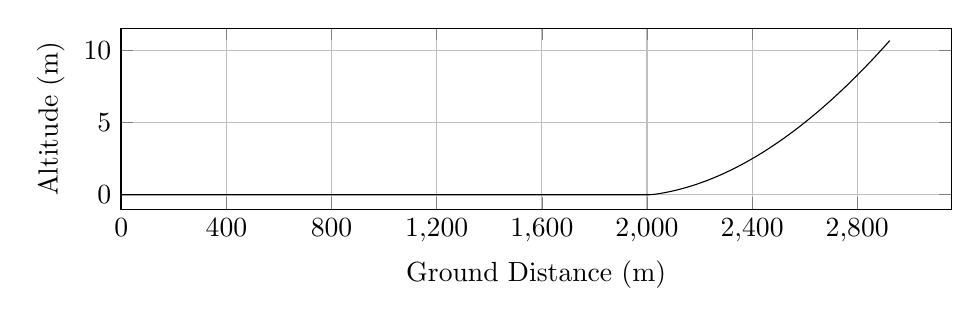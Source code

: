 %TakeOff_Trajectory
\begin{tikzpicture}

\begin{axis}[
width=\textwidth,
height=0.32\textwidth,
scaled ticks=false, tick label style={/pgf/number format/fixed},
xmin=-1.0,
xmax=3157.695,
xtick={0,400,800,1200,1600,2000,2400,2800,3200},
xlabel={Ground Distance (m)},
xmajorgrids,
ymin=-1.0,
ymax=11.521,
ylabel={Altitude (m)},
ymajorgrids,
legend style={at={(1.03,0.5)},anchor=west,draw=black,fill=white,legend cell align=left}
]

\addplot [
color=black,
solid
]
table[row sep=crcr]{
1.36E-8	0.0\\
3.027E-7	0.0\\
2.959E-6	0.0\\
1.539E-5	0.0\\
5.361E-5	0.0\\
1.622E-4	0.0\\
3.721E-4	0.0\\
6.84E-4	0.0\\
0.001	0.0\\
0.002	0.0\\
0.002	0.0\\
0.003	0.0\\
0.004	0.0\\
0.005	0.0\\
0.006	0.0\\
0.007	0.0\\
0.008	0.0\\
0.009	0.0\\
0.01	0.0\\
0.012	0.0\\
0.013	0.0\\
0.015	0.0\\
0.017	0.0\\
0.019	0.0\\
0.021	0.0\\
0.023	0.0\\
0.025	0.0\\
0.027	0.0\\
0.03	0.0\\
0.032	0.0\\
0.035	0.0\\
0.037	0.0\\
0.04	0.0\\
0.043	0.0\\
0.046	0.0\\
0.049	0.0\\
0.052	0.0\\
0.055	0.0\\
0.059	0.0\\
0.062	0.0\\
0.066	0.0\\
0.07	0.0\\
0.073	0.0\\
0.077	0.0\\
0.081	0.0\\
0.085	0.0\\
0.09	0.0\\
0.094	0.0\\
0.098	0.0\\
0.103	0.0\\
0.108	0.0\\
0.112	0.0\\
0.117	0.0\\
0.122	0.0\\
0.127	0.0\\
0.132	0.0\\
0.138	0.0\\
0.143	0.0\\
0.148	0.0\\
0.154	0.0\\
0.16	0.0\\
0.166	0.0\\
0.172	0.0\\
0.178	0.0\\
0.184	0.0\\
0.19	0.0\\
0.196	0.0\\
0.203	0.0\\
0.21	0.0\\
0.216	0.0\\
0.223	0.0\\
0.23	0.0\\
0.237	0.0\\
0.244	0.0\\
0.251	0.0\\
0.259	0.0\\
0.266	0.0\\
0.274	0.0\\
0.282	0.0\\
0.289	0.0\\
0.298	0.0\\
0.306	0.0\\
0.314	0.0\\
0.322	0.0\\
0.33	0.0\\
0.339	0.0\\
0.347	0.0\\
0.356	0.0\\
0.365	0.0\\
0.374	0.0\\
0.384	0.0\\
0.393	0.0\\
0.402	0.0\\
0.412	0.0\\
0.421	0.0\\
0.431	0.0\\
0.441	0.0\\
0.451	0.0\\
0.461	0.0\\
0.472	0.0\\
0.482	0.0\\
0.493	0.0\\
0.504	0.0\\
0.514	0.0\\
0.525	0.0\\
0.536	0.0\\
0.547	0.0\\
0.559	0.0\\
0.57	0.0\\
0.582	0.0\\
0.594	0.0\\
0.605	0.0\\
0.617	0.0\\
0.63	0.0\\
0.642	0.0\\
0.654	0.0\\
0.667	0.0\\
0.68	0.0\\
0.693	0.0\\
0.706	0.0\\
0.718	0.0\\
0.732	0.0\\
0.745	0.0\\
0.759	0.0\\
0.773	0.0\\
0.786	0.0\\
0.8	0.0\\
0.815	0.0\\
0.829	0.0\\
0.844	0.0\\
0.858	0.0\\
0.873	0.0\\
0.888	0.0\\
0.903	0.0\\
0.918	0.0\\
0.934	0.0\\
0.949	0.0\\
0.965	0.0\\
0.98	0.0\\
0.996	0.0\\
1.012	0.0\\
1.028	0.0\\
1.044	0.0\\
1.061	0.0\\
1.077	0.0\\
1.094	0.0\\
1.111	0.0\\
1.128	0.0\\
1.145	0.0\\
1.162	0.0\\
1.18	0.0\\
1.198	0.0\\
1.215	0.0\\
1.234	0.0\\
1.252	0.0\\
1.27	0.0\\
1.289	0.0\\
1.308	0.0\\
1.327	0.0\\
1.346	0.0\\
1.365	0.0\\
1.385	0.0\\
1.405	0.0\\
1.425	0.0\\
1.445	0.0\\
1.466	0.0\\
1.485	0.0\\
1.505	0.0\\
1.526	0.0\\
1.546	0.0\\
1.567	0.0\\
1.588	0.0\\
1.609	0.0\\
1.63	0.0\\
1.652	0.0\\
1.674	0.0\\
1.696	0.0\\
1.717	0.0\\
1.74	0.0\\
1.763	0.0\\
1.786	0.0\\
1.809	0.0\\
1.832	0.0\\
1.856	0.0\\
1.879	0.0\\
1.903	0.0\\
1.927	0.0\\
1.952	0.0\\
1.976	0.0\\
2.0	0.0\\
2.025	0.0\\
2.05	0.0\\
2.075	0.0\\
2.1	0.0\\
2.126	0.0\\
2.152	0.0\\
2.177	0.0\\
2.203	0.0\\
2.23	0.0\\
2.257	0.0\\
2.284	0.0\\
2.311	0.0\\
2.339	0.0\\
2.366	0.0\\
2.394	0.0\\
2.422	0.0\\
2.45	0.0\\
2.479	0.0\\
2.507	0.0\\
2.535	0.0\\
2.563	0.0\\
2.592	0.0\\
2.621	0.0\\
2.65	0.0\\
2.68	0.0\\
2.709	0.0\\
2.74	0.0\\
2.77	0.0\\
2.801	0.0\\
2.832	0.0\\
2.862	0.0\\
2.893	0.0\\
2.924	0.0\\
2.955	0.0\\
2.987	0.0\\
3.019	0.0\\
3.051	0.0\\
3.083	0.0\\
3.115	0.0\\
3.149	0.0\\
3.182	0.0\\
3.214	0.0\\
3.248	0.0\\
3.282	0.0\\
3.316	0.0\\
3.351	0.0\\
3.386	0.0\\
3.422	0.0\\
3.456	0.0\\
3.491	0.0\\
3.526	0.0\\
3.561	0.0\\
3.597	0.0\\
3.633	0.0\\
3.67	0.0\\
3.708	0.0\\
3.745	0.0\\
3.783	0.0\\
3.821	0.0\\
3.859	0.0\\
3.897	0.0\\
3.935	0.0\\
3.974	0.0\\
4.012	0.0\\
4.052	0.0\\
4.09	0.0\\
4.129	0.0\\
4.168	0.0\\
4.208	0.0\\
4.248	0.0\\
4.289	0.0\\
4.33	0.0\\
4.371	0.0\\
4.412	0.0\\
4.454	0.0\\
4.495	0.0\\
4.537	0.0\\
4.581	0.0\\
4.623	0.0\\
4.666	0.0\\
4.709	0.0\\
4.752	0.0\\
4.796	0.0\\
4.841	0.0\\
4.885	0.0\\
4.929	0.0\\
4.973	0.0\\
5.017	0.0\\
5.063	0.0\\
5.108	0.0\\
5.154	0.0\\
5.199	0.0\\
5.244	0.0\\
5.292	0.0\\
5.338	0.0\\
5.386	0.0\\
5.434	0.0\\
5.481	0.0\\
5.53	0.0\\
5.579	0.0\\
5.626	0.0\\
5.675	0.0\\
5.725	0.0\\
5.774	0.0\\
5.826	0.0\\
5.874	0.0\\
5.923	0.0\\
5.973	0.0\\
6.023	0.0\\
6.074	0.0\\
6.125	0.0\\
6.177	0.0\\
6.23	0.0\\
6.283	0.0\\
6.335	0.0\\
6.388	0.0\\
6.441	0.0\\
6.495	0.0\\
6.55	0.0\\
6.604	0.0\\
6.658	0.0\\
6.712	0.0\\
6.767	0.0\\
6.822	0.0\\
6.877	0.0\\
6.934	0.0\\
6.989	0.0\\
7.046	0.0\\
7.103	0.0\\
7.16	0.0\\
7.218	0.0\\
7.277	0.0\\
7.335	0.0\\
7.393	0.0\\
7.452	0.0\\
7.512	0.0\\
7.573	0.0\\
7.632	0.0\\
7.693	0.0\\
7.753	0.0\\
7.814	0.0\\
7.876	0.0\\
7.938	0.0\\
8.001	0.0\\
8.065	0.0\\
8.127	0.0\\
8.19	0.0\\
8.253	0.0\\
8.316	0.0\\
8.38	0.0\\
8.445	0.0\\
8.51	0.0\\
8.574	0.0\\
8.639	0.0\\
8.707	0.0\\
8.773	0.0\\
8.839	0.0\\
8.906	0.0\\
8.972	0.0\\
9.039	0.0\\
9.107	0.0\\
9.175	0.0\\
9.244	0.0\\
9.312	0.0\\
9.382	0.0\\
9.451	0.0\\
9.521	0.0\\
9.591	0.0\\
9.662	0.0\\
9.734	0.0\\
9.806	0.0\\
9.878	0.0\\
9.952	0.0\\
10.024	0.0\\
10.096	0.0\\
10.168	0.0\\
10.241	0.0\\
10.315	0.0\\
10.39	0.0\\
10.465	0.0\\
10.541	0.0\\
10.618	0.0\\
10.693	0.0\\
10.77	0.0\\
10.847	0.0\\
10.925	0.0\\
11.003	0.0\\
11.082	0.0\\
11.159	0.0\\
11.239	0.0\\
11.317	0.0\\
11.396	0.0\\
11.478	0.0\\
11.557	0.0\\
11.637	0.0\\
11.718	0.0\\
11.8	0.0\\
11.882	0.0\\
11.964	0.0\\
12.046	0.0\\
12.13	0.0\\
12.214	0.0\\
12.296	0.0\\
12.381	0.0\\
12.465	0.0\\
12.55	0.0\\
12.635	0.0\\
12.721	0.0\\
12.807	0.0\\
12.893	0.0\\
12.978	0.0\\
13.065	0.0\\
13.152	0.0\\
13.241	0.0\\
13.33	0.0\\
13.417	0.0\\
13.507	0.0\\
13.596	0.0\\
13.687	0.0\\
13.779	0.0\\
13.873	0.0\\
13.964	0.0\\
14.056	0.0\\
14.149	0.0\\
14.243	0.0\\
14.339	0.0\\
14.431	0.0\\
14.524	0.0\\
14.619	0.0\\
14.715	0.0\\
14.81	0.0\\
14.903	0.0\\
15.001	0.0\\
15.098	0.0\\
15.197	0.0\\
15.295	0.0\\
15.393	0.0\\
15.49	0.0\\
15.588	0.0\\
15.688	0.0\\
15.787	0.0\\
15.887	0.0\\
15.988	0.0\\
16.088	0.0\\
16.191	0.0\\
16.292	0.0\\
16.396	0.0\\
16.498	0.0\\
16.601	0.0\\
16.706	0.0\\
16.811	0.0\\
16.918	0.0\\
17.023	0.0\\
17.129	0.0\\
17.235	0.0\\
17.341	0.0\\
17.448	0.0\\
17.557	0.0\\
17.666	0.0\\
17.775	0.0\\
17.885	0.0\\
17.996	0.0\\
18.109	0.0\\
18.22	0.0\\
18.333	0.0\\
18.445	0.0\\
18.557	0.0\\
18.669	0.0\\
18.782	0.0\\
18.896	0.0\\
19.009	0.0\\
19.124	0.0\\
19.241	0.0\\
19.355	0.0\\
19.47	0.0\\
19.585	0.0\\
19.705	0.0\\
19.821	0.0\\
19.941	0.0\\
20.061	0.0\\
20.177	0.0\\
20.298	0.0\\
20.42	0.0\\
20.542	0.0\\
20.662	0.0\\
20.784	0.0\\
20.904	0.0\\
21.028	0.0\\
21.148	0.0\\
21.271	0.0\\
21.393	0.0\\
21.514	0.0\\
21.637	0.0\\
21.759	0.0\\
21.885	0.0\\
22.01	0.0\\
22.136	0.0\\
22.264	0.0\\
22.393	0.0\\
22.521	0.0\\
22.649	0.0\\
22.775	0.0\\
22.903	0.0\\
23.032	0.0\\
23.163	0.0\\
23.295	0.0\\
23.427	0.0\\
23.559	0.0\\
23.687	0.0\\
23.818	0.0\\
23.948	0.0\\
24.077	0.0\\
24.21	0.0\\
24.345	0.0\\
24.477	0.0\\
24.61	0.0\\
24.747	0.0\\
24.883	0.0\\
25.017	0.0\\
25.154	0.0\\
25.29	0.0\\
25.425	0.0\\
25.562	0.0\\
25.701	0.0\\
25.837	0.0\\
25.975	0.0\\
26.003	0.0\\
26.021	0.0\\
26.031	0.0\\
26.058	0.0\\
26.061	0.0\\
26.064	0.0\\
26.066	0.0\\
26.068	0.0\\
26.07	0.0\\
26.078	0.0\\
26.103	0.0\\
26.167	0.0\\
26.298	0.0\\
26.427	0.0\\
26.556	0.0\\
26.686	0.0\\
26.818	0.0\\
26.949	0.0\\
27.08	0.0\\
27.215	0.0\\
27.348	0.0\\
27.482	0.0\\
27.617	0.0\\
27.753	0.0\\
27.889	0.0\\
28.024	0.0\\
28.161	0.0\\
28.298	0.0\\
28.435	0.0\\
28.574	0.0\\
28.714	0.0\\
28.853	0.0\\
28.992	0.0\\
29.133	0.0\\
29.275	0.0\\
29.416	0.0\\
29.558	0.0\\
29.702	0.0\\
29.847	0.0\\
29.99	0.0\\
30.132	0.0\\
30.277	0.0\\
30.422	0.0\\
30.566	0.0\\
30.712	0.0\\
30.857	0.0\\
31.007	0.0\\
31.154	0.0\\
31.303	0.0\\
31.451	0.0\\
31.603	0.0\\
31.755	0.0\\
31.906	0.0\\
32.056	0.0\\
32.21	0.0\\
32.36	0.0\\
32.512	0.0\\
32.665	0.0\\
32.821	0.0\\
32.977	0.0\\
33.131	0.0\\
33.289	0.0\\
33.444	0.0\\
33.6	0.0\\
33.757	0.0\\
33.917	0.0\\
34.074	0.0\\
34.233	0.0\\
34.393	0.0\\
34.554	0.0\\
34.714	0.0\\
34.876	0.0\\
35.037	0.0\\
35.2	0.0\\
35.363	0.0\\
35.527	0.0\\
35.691	0.0\\
35.855	0.0\\
36.017	0.0\\
36.182	0.0\\
36.349	0.0\\
36.514	0.0\\
36.681	0.0\\
36.846	0.0\\
37.013	0.0\\
37.182	0.0\\
37.351	0.0\\
37.52	0.0\\
37.69	0.0\\
37.86	0.0\\
38.028	0.0\\
38.199	0.0\\
38.373	0.0\\
38.547	0.0\\
38.719	0.0\\
38.892	0.0\\
39.062	0.0\\
39.238	0.0\\
39.412	0.0\\
39.585	0.0\\
39.761	0.0\\
39.937	0.0\\
40.114	0.0\\
40.291	0.0\\
40.468	0.0\\
40.646	0.0\\
40.824	0.0\\
41.001	0.0\\
41.18	0.0\\
41.36	0.0\\
41.539	0.0\\
41.72	0.0\\
41.899	0.0\\
42.081	0.0\\
42.265	0.0\\
42.445	0.0\\
42.627	0.0\\
42.811	0.0\\
42.994	0.0\\
43.178	0.0\\
43.362	0.0\\
43.546	0.0\\
43.732	0.0\\
43.917	0.0\\
44.105	0.0\\
44.294	0.0\\
44.479	0.0\\
44.665	0.0\\
44.852	0.0\\
45.038	0.0\\
45.227	0.0\\
45.416	0.0\\
45.605	0.0\\
45.794	0.0\\
45.987	0.0\\
46.178	0.0\\
46.368	0.0\\
46.559	0.0\\
46.751	0.0\\
46.942	0.0\\
47.137	0.0\\
47.334	0.0\\
47.53	0.0\\
47.723	0.0\\
47.919	0.0\\
48.113	0.0\\
48.311	0.0\\
48.509	0.0\\
48.705	0.0\\
48.903	0.0\\
49.1	0.0\\
49.297	0.0\\
49.495	0.0\\
49.694	0.0\\
49.895	0.0\\
50.097	0.0\\
50.296	0.0\\
50.498	0.0\\
50.7	0.0\\
50.903	0.0\\
51.105	0.0\\
51.308	0.0\\
51.51	0.0\\
51.714	0.0\\
51.918	0.0\\
52.121	0.0\\
52.326	0.0\\
52.532	0.0\\
52.739	0.0\\
52.944	0.0\\
53.154	0.0\\
53.361	0.0\\
53.571	0.0\\
53.778	0.0\\
53.988	0.0\\
54.196	0.0\\
54.407	0.0\\
54.617	0.0\\
54.827	0.0\\
55.04	0.0\\
55.254	0.0\\
55.467	0.0\\
55.681	0.0\\
55.895	0.0\\
56.109	0.0\\
56.326	0.0\\
56.542	0.0\\
56.761	0.0\\
56.977	0.0\\
57.196	0.0\\
57.413	0.0\\
57.634	0.0\\
57.854	0.0\\
58.074	0.0\\
58.294	0.0\\
58.516	0.0\\
58.738	0.0\\
58.96	0.0\\
59.183	0.0\\
59.406	0.0\\
59.631	0.0\\
59.856	0.0\\
60.084	0.0\\
60.308	0.0\\
60.535	0.0\\
60.764	0.0\\
60.991	0.0\\
61.218	0.0\\
61.447	0.0\\
61.674	0.0\\
61.907	0.0\\
62.137	0.0\\
62.366	0.0\\
62.596	0.0\\
62.828	0.0\\
63.06	0.0\\
63.293	0.0\\
63.526	0.0\\
63.76	0.0\\
63.993	0.0\\
64.231	0.0\\
64.471	0.0\\
64.709	0.0\\
64.949	0.0\\
65.187	0.0\\
65.427	0.0\\
65.666	0.0\\
65.909	0.0\\
66.151	0.0\\
66.395	0.0\\
66.638	0.0\\
66.882	0.0\\
67.124	0.0\\
67.368	0.0\\
67.616	0.0\\
67.861	0.0\\
68.11	0.0\\
68.356	0.0\\
68.605	0.0\\
68.855	0.0\\
69.104	0.0\\
69.358	0.0\\
69.612	0.0\\
69.863	0.0\\
70.117	0.0\\
70.371	0.0\\
70.625	0.0\\
70.88	0.0\\
71.135	0.0\\
71.395	0.0\\
71.653	0.0\\
71.915	0.0\\
72.172	0.0\\
72.433	0.0\\
72.693	0.0\\
72.956	0.0\\
73.217	0.0\\
73.482	0.0\\
73.743	0.0\\
74.008	0.0\\
74.275	0.0\\
74.545	0.0\\
74.816	0.0\\
75.083	0.0\\
75.354	0.0\\
75.628	0.0\\
75.899	0.0\\
76.17	0.0\\
76.443	0.0\\
76.716	0.0\\
76.993	0.0\\
77.27	0.0\\
77.548	0.0\\
77.826	0.0\\
78.104	0.0\\
78.386	0.0\\
78.669	0.0\\
78.954	0.0\\
79.237	0.0\\
79.519	0.0\\
79.806	0.0\\
80.092	0.0\\
80.379	0.0\\
80.669	0.0\\
80.96	0.0\\
81.251	0.0\\
81.543	0.0\\
81.836	0.0\\
82.131	0.0\\
82.428	0.0\\
82.728	0.0\\
83.027	0.0\\
83.33	0.0\\
83.63	0.0\\
83.93	0.0\\
84.234	0.0\\
84.537	0.0\\
84.841	0.0\\
85.148	0.0\\
85.455	0.0\\
85.762	0.0\\
86.072	0.0\\
86.384	0.0\\
86.697	0.0\\
87.012	0.0\\
87.327	0.0\\
87.645	0.0\\
87.962	0.0\\
88.278	0.0\\
88.601	0.0\\
88.921	0.0\\
89.242	0.0\\
89.566	0.0\\
89.888	0.0\\
90.214	0.0\\
90.541	0.0\\
90.867	0.0\\
91.197	0.0\\
91.527	0.0\\
91.856	0.0\\
92.191	0.0\\
92.528	0.0\\
92.867	0.0\\
93.203	0.0\\
93.537	0.0\\
93.876	0.0\\
94.209	0.0\\
94.55	0.0\\
94.891	0.0\\
95.231	0.0\\
95.574	0.0\\
95.914	0.0\\
96.257	0.0\\
96.6	0.0\\
96.942	0.0\\
97.286	0.0\\
97.629	0.0\\
97.971	0.0\\
98.312	0.0\\
98.656	0.0\\
99.001	0.0\\
99.35	0.0\\
99.695	0.0\\
100.041	0.0\\
100.386	0.0\\
100.729	0.0\\
101.074	0.0\\
101.419	0.0\\
101.763	0.0\\
102.111	0.0\\
102.456	0.0\\
102.798	0.0\\
103.141	0.0\\
103.485	0.0\\
103.829	0.0\\
104.172	0.0\\
104.512	0.0\\
104.86	0.0\\
105.205	0.0\\
105.548	0.0\\
105.888	0.0\\
106.233	0.0\\
106.575	0.0\\
106.916	0.0\\
107.257	0.0\\
107.599	0.0\\
107.937	0.0\\
108.275	0.0\\
108.288	0.0\\
108.3	0.0\\
108.309	0.0\\
108.317	0.0\\
108.325	0.0\\
108.339	0.0\\
108.351	0.0\\
108.395	0.0\\
108.53	0.0\\
108.799	0.0\\
109.105	0.0\\
109.415	0.0\\
109.723	0.0\\
110.032	0.0\\
110.341	0.0\\
110.653	0.0\\
110.971	0.0\\
111.289	0.0\\
111.609	0.0\\
111.928	0.0\\
112.248	0.0\\
112.572	0.0\\
112.895	0.0\\
113.22	0.0\\
113.549	0.0\\
113.877	0.0\\
114.209	0.0\\
114.541	0.0\\
114.878	0.0\\
115.216	0.0\\
115.555	0.0\\
115.897	0.0\\
116.24	0.0\\
116.585	0.0\\
116.928	0.0\\
117.275	0.0\\
117.624	0.0\\
117.974	0.0\\
118.327	0.0\\
118.682	0.0\\
119.039	0.0\\
119.397	0.0\\
119.755	0.0\\
120.113	0.0\\
120.474	0.0\\
120.841	0.0\\
121.205	0.0\\
121.573	0.0\\
121.941	0.0\\
122.31	0.0\\
122.683	0.0\\
123.053	0.0\\
123.428	0.0\\
123.804	0.0\\
124.178	0.0\\
124.552	0.0\\
124.926	0.0\\
125.305	0.0\\
125.681	0.0\\
126.061	0.0\\
126.445	0.0\\
126.827	0.0\\
127.207	0.0\\
127.593	0.0\\
127.971	0.0\\
128.355	0.0\\
128.737	0.0\\
129.12	0.0\\
129.501	0.0\\
129.884	0.0\\
130.268	0.0\\
130.652	0.0\\
131.037	0.0\\
131.423	0.0\\
131.809	0.0\\
132.193	0.0\\
132.58	0.0\\
132.962	0.0\\
133.345	0.0\\
133.728	0.0\\
134.115	0.0\\
134.501	0.0\\
134.886	0.0\\
135.27	0.0\\
135.651	0.0\\
136.035	0.0\\
136.417	0.0\\
136.799	0.0\\
137.18	0.0\\
137.564	0.0\\
137.945	0.0\\
138.33	0.0\\
138.713	0.0\\
139.096	0.0\\
139.48	0.0\\
139.863	0.0\\
140.247	0.0\\
140.632	0.0\\
141.016	0.0\\
141.4	0.0\\
141.784	0.0\\
142.167	0.0\\
142.552	0.0\\
142.936	0.0\\
143.322	0.0\\
143.706	0.0\\
144.09	0.0\\
144.477	0.0\\
144.864	0.0\\
145.248	0.0\\
145.63	0.0\\
146.013	0.0\\
146.397	0.0\\
146.78	0.0\\
147.165	0.0\\
147.547	0.0\\
147.931	0.0\\
148.315	0.0\\
148.7	0.0\\
149.087	0.0\\
149.471	0.0\\
149.855	0.0\\
150.238	0.0\\
150.622	0.0\\
151.008	0.0\\
151.395	0.0\\
151.78	0.0\\
152.165	0.0\\
152.551	0.0\\
152.94	0.0\\
153.325	0.0\\
153.712	0.0\\
154.1	0.0\\
154.489	0.0\\
154.879	0.0\\
155.268	0.0\\
155.656	0.0\\
156.044	0.0\\
156.435	0.0\\
156.821	0.0\\
157.211	0.0\\
157.6	0.0\\
157.99	0.0\\
158.381	0.0\\
158.773	0.0\\
159.164	0.0\\
159.554	0.0\\
159.946	0.0\\
160.338	0.0\\
160.73	0.0\\
161.124	0.0\\
161.519	0.0\\
161.914	0.0\\
162.31	0.0\\
162.706	0.0\\
163.103	0.0\\
163.5	0.0\\
163.896	0.0\\
164.293	0.0\\
164.688	0.0\\
165.086	0.0\\
165.485	0.0\\
165.883	0.0\\
166.282	0.0\\
166.683	0.0\\
167.085	0.0\\
167.486	0.0\\
167.889	0.0\\
168.29	0.0\\
168.692	0.0\\
169.097	0.0\\
169.501	0.0\\
169.907	0.0\\
170.312	0.0\\
170.718	0.0\\
171.124	0.0\\
171.533	0.0\\
171.942	0.0\\
172.35	0.0\\
172.76	0.0\\
173.171	0.0\\
173.583	0.0\\
173.993	0.0\\
174.401	0.0\\
174.816	0.0\\
175.23	0.0\\
175.643	0.0\\
176.054	0.0\\
176.469	0.0\\
176.883	0.0\\
177.3	0.0\\
177.719	0.0\\
178.135	0.0\\
178.555	0.0\\
178.975	0.0\\
179.397	0.0\\
179.818	0.0\\
180.241	0.0\\
180.666	0.0\\
181.09	0.0\\
181.514	0.0\\
181.611	0.0\\
181.938	0.0\\
182.363	0.0\\
183.208	0.0\\
184.086	0.0\\
184.964	0.0\\
185.846	0.0\\
186.726	0.0\\
187.618	0.0\\
188.504	0.0\\
189.393	0.0\\
190.283	0.0\\
191.176	0.0\\
192.066	0.0\\
192.962	0.0\\
193.856	0.0\\
194.761	0.0\\
195.671	0.0\\
196.574	0.0\\
197.491	0.0\\
198.403	0.0\\
199.321	0.0\\
200.235	0.0\\
201.149	0.0\\
202.068	0.0\\
202.986	0.0\\
203.91	0.0\\
204.835	0.0\\
205.762	0.0\\
206.694	0.0\\
207.628	0.0\\
208.56	0.0\\
209.499	0.0\\
210.44	0.0\\
211.375	0.0\\
212.318	0.0\\
213.271	0.0\\
214.218	0.0\\
215.175	0.0\\
216.132	0.0\\
217.082	0.0\\
218.037	0.0\\
218.992	0.0\\
219.953	0.0\\
220.913	0.0\\
221.882	0.0\\
222.853	0.0\\
223.821	0.0\\
224.792	0.0\\
225.779	0.0\\
226.759	0.0\\
227.738	0.0\\
228.719	0.0\\
229.716	0.0\\
230.713	0.0\\
231.71	0.0\\
232.71	0.0\\
233.705	0.0\\
234.71	0.0\\
235.714	0.0\\
236.732	0.0\\
237.747	0.0\\
238.761	0.0\\
239.785	0.0\\
240.81	0.0\\
241.835	0.0\\
242.864	0.0\\
243.891	0.0\\
244.925	0.0\\
245.954	0.0\\
246.987	0.0\\
248.037	0.0\\
249.07	0.0\\
250.122	0.0\\
251.191	0.0\\
252.253	0.0\\
253.306	0.0\\
254.37	0.0\\
255.431	0.0\\
256.51	0.0\\
257.591	0.0\\
258.684	0.0\\
259.764	0.0\\
260.858	0.0\\
261.944	0.0\\
263.042	0.0\\
264.16	0.0\\
265.27	0.0\\
266.384	0.0\\
267.485	0.0\\
268.591	0.0\\
269.716	0.0\\
270.845	0.0\\
271.989	0.0\\
273.129	0.0\\
274.26	0.0\\
275.414	0.0\\
276.574	0.0\\
277.726	0.0\\
278.873	0.0\\
280.029	0.0\\
281.177	0.0\\
282.352	0.0\\
283.552	0.0\\
284.758	0.0\\
285.942	0.0\\
287.122	0.0\\
288.338	0.0\\
289.546	0.0\\
290.762	0.0\\
291.975	0.0\\
293.197	0.0\\
294.443	0.0\\
295.675	0.0\\
296.914	0.0\\
298.177	0.0\\
299.457	0.0\\
300.711	0.0\\
301.969	0.0\\
303.249	0.0\\
304.511	0.0\\
305.789	0.0\\
307.057	0.0\\
308.361	0.0\\
309.644	0.0\\
310.935	0.0\\
312.225	0.0\\
313.534	0.0\\
314.841	0.0\\
316.14	0.0\\
317.444	0.0\\
318.746	0.0\\
320.063	0.0\\
321.376	0.0\\
322.716	0.0\\
324.024	0.0\\
325.343	0.0\\
326.667	0.0\\
327.979	0.0\\
329.294	0.0\\
330.619	0.0\\
331.929	0.0\\
333.24	0.0\\
334.558	0.0\\
335.863	0.0\\
337.168	0.0\\
338.482	0.0\\
339.774	0.0\\
341.077	0.0\\
342.377	0.0\\
343.662	0.0\\
344.931	0.0\\
346.209	0.0\\
347.479	0.0\\
348.746	0.0\\
350.002	0.0\\
351.263	0.0\\
352.522	0.0\\
353.784	0.0\\
355.036	0.0\\
356.284	0.0\\
356.533	0.0\\
356.702	0.0\\
356.786	0.0\\
356.843	0.0\\
356.888	0.0\\
356.919	0.0\\
356.962	0.0\\
356.986	0.0\\
356.996	0.0\\
357.006	0.0\\
357.054	0.0\\
357.209	0.0\\
357.668	0.0\\
358.588	0.0\\
359.661	0.0\\
360.745	0.0\\
361.83	0.0\\
362.927	0.0\\
364.029	0.0\\
365.137	0.0\\
366.249	0.0\\
367.361	0.0\\
368.486	0.0\\
369.616	0.0\\
370.756	0.0\\
371.904	0.0\\
373.045	0.0\\
374.198	0.0\\
375.354	0.0\\
376.514	0.0\\
377.684	0.0\\
378.858	0.0\\
380.037	0.0\\
381.222	0.0\\
382.417	0.0\\
383.615	0.0\\
384.821	0.0\\
386.044	0.0\\
387.276	0.0\\
388.51	0.0\\
389.737	0.0\\
390.981	0.0\\
392.232	0.0\\
393.481	0.0\\
394.742	0.0\\
396.02	0.0\\
397.28	0.0\\
398.573	0.0\\
399.85	0.0\\
401.123	0.0\\
402.424	0.0\\
403.732	0.0\\
405.036	0.0\\
406.339	0.0\\
407.651	0.0\\
408.96	0.0\\
410.276	0.0\\
411.591	0.0\\
412.912	0.0\\
414.226	0.0\\
415.534	0.0\\
416.846	0.0\\
418.159	0.0\\
419.473	0.0\\
420.801	0.0\\
422.123	0.0\\
423.434	0.0\\
424.749	0.0\\
426.052	0.0\\
427.362	0.0\\
428.662	0.0\\
429.975	0.0\\
431.282	0.0\\
432.578	0.0\\
433.876	0.0\\
435.176	0.0\\
436.477	0.0\\
437.777	0.0\\
439.072	0.0\\
440.345	0.0\\
441.63	0.0\\
442.911	0.0\\
444.191	0.0\\
445.464	0.0\\
446.739	0.0\\
448.014	0.0\\
449.29	0.0\\
450.55	0.0\\
451.814	0.0\\
453.07	0.0\\
454.332	0.0\\
455.585	0.0\\
456.842	0.0\\
458.098	0.0\\
459.335	0.0\\
460.593	0.0\\
461.841	0.0\\
463.084	0.0\\
464.336	0.0\\
465.589	0.0\\
466.826	0.0\\
468.071	0.0\\
469.307	0.0\\
470.558	0.0\\
471.799	0.0\\
473.035	0.0\\
474.272	0.0\\
475.509	0.0\\
476.748	0.0\\
477.987	0.0\\
479.227	0.0\\
480.46	0.0\\
481.696	0.0\\
482.927	0.0\\
484.152	0.0\\
485.38	0.0\\
486.615	0.0\\
487.844	0.0\\
489.07	0.0\\
490.3	0.0\\
491.524	0.0\\
492.755	0.0\\
493.988	0.0\\
495.215	0.0\\
496.434	0.0\\
497.656	0.0\\
498.877	0.0\\
500.106	0.0\\
501.333	0.0\\
502.565	0.0\\
503.783	0.0\\
505.002	0.0\\
506.229	0.0\\
507.458	0.0\\
508.683	0.0\\
509.918	0.0\\
511.142	0.0\\
512.366	0.0\\
513.589	0.0\\
514.807	0.0\\
516.031	0.0\\
517.256	0.0\\
518.48	0.0\\
519.706	0.0\\
520.932	0.0\\
522.16	0.0\\
523.391	0.0\\
524.614	0.0\\
525.84	0.0\\
527.062	0.0\\
528.297	0.0\\
529.526	0.0\\
530.761	0.0\\
531.993	0.0\\
533.225	0.0\\
534.458	0.0\\
535.688	0.0\\
536.92	0.0\\
538.149	0.0\\
539.381	0.0\\
540.61	0.0\\
541.85	0.0\\
543.083	0.0\\
544.319	0.0\\
545.559	0.0\\
546.791	0.0\\
548.034	0.0\\
549.272	0.0\\
550.517	0.0\\
551.762	0.0\\
552.998	0.0\\
554.243	0.0\\
555.484	0.0\\
556.732	0.0\\
557.98	0.0\\
559.227	0.0\\
560.477	0.0\\
561.725	0.0\\
562.976	0.0\\
564.223	0.0\\
565.476	0.0\\
566.728	0.0\\
567.981	0.0\\
569.242	0.0\\
570.508	0.0\\
571.765	0.0\\
573.023	0.0\\
574.28	0.0\\
575.542	0.0\\
576.806	0.0\\
578.07	0.0\\
579.338	0.0\\
580.602	0.0\\
581.871	0.0\\
583.148	0.0\\
584.416	0.0\\
585.693	0.0\\
586.969	0.0\\
588.24	0.0\\
589.52	0.0\\
590.802	0.0\\
592.079	0.0\\
593.361	0.0\\
594.649	0.0\\
595.935	0.0\\
597.219	0.0\\
598.503	0.0\\
599.797	0.0\\
601.085	0.0\\
602.369	0.0\\
603.665	0.0\\
604.965	0.0\\
606.263	0.0\\
607.56	0.0\\
608.86	0.0\\
610.163	0.0\\
611.464	0.0\\
612.771	0.0\\
614.077	0.0\\
615.387	0.0\\
616.703	0.0\\
618.012	0.0\\
619.317	0.0\\
620.634	0.0\\
621.945	0.0\\
623.258	0.0\\
624.583	0.0\\
625.911	0.0\\
627.234	0.0\\
628.561	0.0\\
629.891	0.0\\
631.225	0.0\\
632.564	0.0\\
633.902	0.0\\
635.24	0.0\\
636.579	0.0\\
637.914	0.0\\
639.259	0.0\\
640.608	0.0\\
641.956	0.0\\
643.311	0.0\\
644.664	0.0\\
646.02	0.0\\
647.377	0.0\\
648.743	0.0\\
650.104	0.0\\
651.474	0.0\\
652.844	0.0\\
654.218	0.0\\
655.589	0.0\\
656.967	0.0\\
658.344	0.0\\
659.729	0.0\\
661.112	0.0\\
662.505	0.0\\
663.89	0.0\\
665.274	0.0\\
666.664	0.0\\
668.064	0.0\\
669.464	0.0\\
670.868	0.0\\
672.28	0.0\\
673.687	0.0\\
675.104	0.0\\
676.515	0.0\\
677.931	0.0\\
679.355	0.0\\
680.773	0.0\\
682.187	0.0\\
683.616	0.0\\
685.054	0.0\\
686.485	0.0\\
687.926	0.0\\
689.363	0.0\\
690.804	0.0\\
692.255	0.0\\
693.702	0.0\\
695.156	0.0\\
696.621	0.0\\
698.087	0.0\\
699.546	0.0\\
701.012	0.0\\
702.477	0.0\\
703.946	0.0\\
705.421	0.0\\
706.9	0.0\\
708.391	0.0\\
709.88	0.0\\
711.378	0.0\\
712.878	0.0\\
714.376	0.0\\
715.889	0.0\\
717.397	0.0\\
718.907	0.0\\
720.424	0.0\\
721.946	0.0\\
723.47	0.0\\
725.0	0.0\\
726.537	0.0\\
728.08	0.0\\
729.622	0.0\\
731.164	0.0\\
732.727	0.0\\
734.285	0.0\\
735.849	0.0\\
737.425	0.0\\
739.003	0.0\\
740.578	0.0\\
742.166	0.0\\
743.75	0.0\\
745.346	0.0\\
746.947	0.0\\
748.555	0.0\\
750.165	0.0\\
751.79	0.0\\
753.408	0.0\\
755.042	0.0\\
756.679	0.0\\
758.326	0.0\\
759.981	0.0\\
761.628	0.0\\
763.286	0.0\\
764.955	0.0\\
766.632	0.0\\
768.308	0.0\\
769.998	0.0\\
771.693	0.0\\
773.39	0.0\\
775.099	0.0\\
776.822	0.0\\
778.548	0.0\\
780.284	0.0\\
782.033	0.0\\
783.779	0.0\\
785.535	0.0\\
787.304	0.0\\
789.078	0.0\\
790.859	0.0\\
792.656	0.0\\
794.459	0.0\\
796.29	0.0\\
798.116	0.0\\
799.954	0.0\\
801.805	0.0\\
803.671	0.0\\
805.542	0.0\\
807.438	0.0\\
809.334	0.0\\
811.251	0.0\\
813.18	0.0\\
815.14	0.0\\
817.096	0.0\\
819.087	0.0\\
821.091	0.0\\
823.104	0.0\\
825.141	0.0\\
827.199	0.0\\
829.284	0.0\\
831.386	0.0\\
833.518	0.0\\
835.651	0.0\\
837.816	0.0\\
840.018	0.0\\
842.244	0.0\\
844.487	0.0\\
846.751	0.0\\
849.044	0.0\\
851.371	0.0\\
853.711	0.0\\
856.074	0.0\\
858.435	0.0\\
860.792	0.0\\
863.151	0.0\\
865.51	0.0\\
867.825	0.0\\
870.117	0.0\\
872.401	0.0\\
874.672	0.0\\
876.911	0.0\\
879.139	0.0\\
881.325	0.0\\
883.502	0.0\\
885.633	0.0\\
887.766	0.0\\
889.873	0.0\\
891.969	0.0\\
894.052	0.0\\
896.109	0.0\\
898.156	0.0\\
900.182	0.0\\
902.197	0.0\\
904.2	0.0\\
906.176	0.0\\
908.146	0.0\\
910.101	0.0\\
912.054	0.0\\
913.987	0.0\\
915.909	0.0\\
917.824	0.0\\
919.724	0.0\\
921.614	0.0\\
923.5	0.0\\
925.37	0.0\\
927.237	0.0\\
929.095	0.0\\
929.463	0.0\\
929.74	0.0\\
929.981	0.0\\
930.134	0.0\\
930.239	0.0\\
930.312	0.0\\
930.374	0.0\\
930.443	0.0\\
930.514	0.0\\
930.533	0.0\\
930.554	0.0\\
930.67	0.0\\
931.174	0.0\\
932.919	0.0\\
934.723	0.0\\
936.534	0.0\\
938.356	0.0\\
940.182	0.0\\
942.022	0.0\\
943.874	0.0\\
945.747	0.0\\
947.63	0.0\\
949.523	0.0\\
951.425	0.0\\
953.344	0.0\\
955.289	0.0\\
957.238	0.0\\
959.202	0.0\\
961.181	0.0\\
963.171	0.0\\
965.179	0.0\\
967.202	0.0\\
969.248	0.0\\
971.311	0.0\\
973.392	0.0\\
975.5	0.0\\
977.634	0.0\\
979.771	0.0\\
981.93	0.0\\
984.113	0.0\\
986.315	0.0\\
988.537	0.0\\
990.783	0.0\\
993.035	0.0\\
995.303	0.0\\
997.595	0.0\\
999.895	0.0\\
1002.196	0.0\\
1004.523	0.0\\
1006.844	0.0\\
1009.154	0.0\\
1011.461	0.0\\
1013.755	0.0\\
1016.05	0.0\\
1018.35	0.0\\
1020.644	0.0\\
1022.914	0.0\\
1025.162	0.0\\
1027.41	0.0\\
1029.645	0.0\\
1031.878	0.0\\
1034.088	0.0\\
1036.261	0.0\\
1038.454	0.0\\
1040.606	0.0\\
1042.758	0.0\\
1044.895	0.0\\
1047.026	0.0\\
1049.137	0.0\\
1051.257	0.0\\
1053.359	0.0\\
1055.455	0.0\\
1057.534	0.0\\
1059.607	0.0\\
1061.673	0.0\\
1063.726	0.0\\
1065.774	0.0\\
1067.813	0.0\\
1069.86	0.0\\
1071.887	0.0\\
1073.913	0.0\\
1075.938	0.0\\
1077.953	0.0\\
1079.966	0.0\\
1081.964	0.0\\
1083.96	0.0\\
1085.951	0.0\\
1087.94	0.0\\
1089.919	0.0\\
1091.896	0.0\\
1093.864	0.0\\
1095.831	0.0\\
1097.802	0.0\\
1099.763	0.0\\
1101.717	0.0\\
1103.672	0.0\\
1105.616	0.0\\
1107.566	0.0\\
1109.508	0.0\\
1111.458	0.0\\
1113.407	0.0\\
1115.354	0.0\\
1117.305	0.0\\
1119.243	0.0\\
1121.17	0.0\\
1123.107	0.0\\
1125.032	0.0\\
1126.962	0.0\\
1128.888	0.0\\
1130.802	0.0\\
1132.726	0.0\\
1134.656	0.0\\
1136.582	0.0\\
1138.493	0.0\\
1140.409	0.0\\
1142.321	0.0\\
1144.234	0.0\\
1146.137	0.0\\
1148.042	0.0\\
1149.957	0.0\\
1151.86	0.0\\
1153.765	0.0\\
1155.681	0.0\\
1157.58	0.0\\
1159.492	0.0\\
1161.396	0.0\\
1163.304	0.0\\
1165.204	0.0\\
1167.097	0.0\\
1168.994	0.0\\
1170.899	0.0\\
1172.805	0.0\\
1174.704	0.0\\
1176.6	0.0\\
1178.5	0.0\\
1180.405	0.0\\
1182.304	0.0\\
1184.21	0.0\\
1186.115	0.0\\
1188.014	0.0\\
1189.911	0.0\\
1191.819	0.0\\
1193.717	0.0\\
1195.62	0.0\\
1197.525	0.0\\
1199.429	0.0\\
1201.329	0.0\\
1203.23	0.0\\
1205.135	0.0\\
1207.048	0.0\\
1208.961	0.0\\
1210.873	0.0\\
1212.784	0.0\\
1214.688	0.0\\
1216.591	0.0\\
1218.493	0.0\\
1220.403	0.0\\
1222.315	0.0\\
1224.224	0.0\\
1226.133	0.0\\
1228.042	0.0\\
1229.959	0.0\\
1231.872	0.0\\
1233.79	0.0\\
1235.712	0.0\\
1237.623	0.0\\
1239.546	0.0\\
1241.469	0.0\\
1243.396	0.0\\
1245.329	0.0\\
1247.252	0.0\\
1249.174	0.0\\
1251.103	0.0\\
1253.028	0.0\\
1254.954	0.0\\
1256.874	0.0\\
1258.801	0.0\\
1260.725	0.0\\
1262.664	0.0\\
1264.598	0.0\\
1266.537	0.0\\
1268.473	0.0\\
1270.421	0.0\\
1272.356	0.0\\
1274.294	0.0\\
1276.227	0.0\\
1278.175	0.0\\
1280.118	0.0\\
1282.064	0.0\\
1284.015	0.0\\
1285.965	0.0\\
1287.914	0.0\\
1289.868	0.0\\
1291.823	0.0\\
1293.784	0.0\\
1295.74	0.0\\
1297.702	0.0\\
1299.664	0.0\\
1301.634	0.0\\
1303.614	0.0\\
1305.588	0.0\\
1307.558	0.0\\
1309.537	0.0\\
1311.51	0.0\\
1313.487	0.0\\
1315.464	0.0\\
1317.452	0.0\\
1319.434	0.0\\
1321.428	0.0\\
1323.415	0.0\\
1325.409	0.0\\
1327.409	0.0\\
1329.412	0.0\\
1331.416	0.0\\
1333.416	0.0\\
1335.417	0.0\\
1337.421	0.0\\
1339.427	0.0\\
1341.429	0.0\\
1343.44	0.0\\
1345.452	0.0\\
1347.466	0.0\\
1349.487	0.0\\
1351.5	0.0\\
1353.533	0.0\\
1355.563	0.0\\
1357.589	0.0\\
1359.631	0.0\\
1361.665	0.0\\
1363.7	0.0\\
1365.743	0.0\\
1367.787	0.0\\
1369.834	0.0\\
1371.882	0.0\\
1373.929	0.0\\
1375.985	0.0\\
1378.042	0.0\\
1380.104	0.0\\
1382.169	0.0\\
1384.24	0.0\\
1386.306	0.0\\
1388.377	0.0\\
1390.448	0.0\\
1392.53	0.0\\
1394.608	0.0\\
1396.697	0.0\\
1398.786	0.0\\
1400.885	0.0\\
1402.975	0.0\\
1405.075	0.0\\
1407.185	0.0\\
1409.294	0.0\\
1411.399	0.0\\
1413.522	0.0\\
1415.641	0.0\\
1417.764	0.0\\
1419.888	0.0\\
1422.021	0.0\\
1424.149	0.0\\
1426.286	0.0\\
1428.431	0.0\\
1430.581	0.0\\
1432.732	0.0\\
1434.889	0.0\\
1437.043	0.0\\
1439.213	0.0\\
1441.38	0.0\\
1443.551	0.0\\
1445.732	0.0\\
1447.91	0.0\\
1450.094	0.0\\
1452.28	0.0\\
1454.465	0.0\\
1456.657	0.0\\
1458.843	0.0\\
1461.049	0.0\\
1463.251	0.0\\
1465.453	0.0\\
1467.663	0.0\\
1469.88	0.0\\
1472.101	0.0\\
1474.319	0.0\\
1476.537	0.0\\
1478.765	0.0\\
1481.006	0.0\\
1483.241	0.0\\
1485.481	0.0\\
1487.727	0.0\\
1489.995	0.0\\
1492.262	0.0\\
1494.532	0.0\\
1496.807	0.0\\
1499.089	0.0\\
1501.376	0.0\\
1503.664	0.0\\
1505.958	0.0\\
1508.252	0.0\\
1510.562	0.0\\
1512.875	0.0\\
1515.195	0.0\\
1517.529	0.0\\
1519.864	0.0\\
1522.2	0.0\\
1524.541	0.0\\
1526.888	0.0\\
1529.239	0.0\\
1531.59	0.0\\
1533.946	0.0\\
1536.313	0.0\\
1538.693	0.0\\
1541.08	0.0\\
1543.475	0.0\\
1545.878	0.0\\
1548.28	0.0\\
1550.685	0.0\\
1553.108	0.0\\
1555.535	0.0\\
1557.966	0.0\\
1560.402	0.0\\
1562.846	0.0\\
1565.288	0.0\\
1567.757	0.0\\
1570.223	0.0\\
1572.697	0.0\\
1575.183	0.0\\
1577.661	0.0\\
1580.155	0.0\\
1582.669	0.0\\
1585.184	0.0\\
1587.71	0.0\\
1590.247	0.0\\
1592.783	0.0\\
1595.33	0.0\\
1597.891	0.0\\
1600.452	0.0\\
1603.024	0.0\\
1605.621	0.0\\
1608.207	0.0\\
1610.812	0.0\\
1613.428	0.0\\
1616.049	0.0\\
1618.677	0.0\\
1621.315	0.0\\
1623.976	0.0\\
1626.638	0.0\\
1629.309	0.0\\
1632.005	0.0\\
1634.706	0.0\\
1637.412	0.0\\
1640.133	0.0\\
1642.885	0.0\\
1645.633	0.0\\
1648.398	0.0\\
1651.182	0.0\\
1653.982	0.0\\
1656.789	0.0\\
1659.607	0.0\\
1662.455	0.0\\
1665.306	0.0\\
1668.179	0.0\\
1671.062	0.0\\
1673.979	0.0\\
1676.909	0.0\\
1679.853	0.0\\
1682.834	0.0\\
1685.82	0.0\\
1688.841	0.0\\
1691.866	0.0\\
1694.94	0.0\\
1698.015	0.0\\
1701.114	0.0\\
1704.227	0.0\\
1707.393	0.0\\
1710.573	0.0\\
1713.78	0.0\\
1717.041	0.0\\
1720.323	0.0\\
1723.649	0.0\\
1727.006	0.0\\
1730.431	0.0\\
1733.905	0.0\\
1737.417	0.0\\
1741.002	0.0\\
1744.625	0.0\\
1748.315	0.0\\
1752.073	0.0\\
1755.929	0.0\\
1759.859	0.0\\
1763.908	0.0\\
1766.99	0.0\\
1768.016	0.0\\
1772.202	0.0\\
1776.448	0.0\\
1780.705	0.0\\
1784.92	0.0\\
1789.072	0.0\\
1793.108	0.0\\
1797.07	0.0\\
1800.928	0.0\\
1804.696	0.0\\
1808.394	0.0\\
1812.023	0.0\\
1815.588	0.0\\
1819.092	0.0\\
1822.57	0.0\\
1825.996	0.0\\
1829.387	0.0\\
1832.7	0.0\\
1836.004	0.0\\
1839.268	0.0\\
1842.508	0.0\\
1845.723	0.0\\
1848.899	0.0\\
1852.057	0.0\\
1855.187	0.0\\
1858.289	0.0\\
1861.36	0.0\\
1864.419	0.0\\
1867.452	0.0\\
1870.485	0.0\\
1873.491	0.0\\
1876.483	0.0\\
1879.46	0.0\\
1882.403	0.0\\
1885.335	0.0\\
1888.272	0.0\\
1891.167	0.0\\
1891.282	0.0\\
1891.374	0.0\\
1891.402	0.0\\
1891.44	0.0\\
1891.647	0.0\\
1892.318	0.0\\
1894.827	0.0\\
1897.814	0.0\\
1900.818	0.0\\
1903.863	0.0\\
1906.915	0.0\\
1909.992	0.0\\
1913.089	0.0\\
1916.215	0.0\\
1919.356	0.0\\
1922.551	0.0\\
1925.763	0.0\\
1928.989	0.0\\
1932.25	0.0\\
1935.555	0.0\\
1938.88	0.0\\
1942.239	0.0\\
1945.647	0.0\\
1949.091	0.0\\
1952.562	0.0\\
1956.081	0.0\\
1959.649	0.0\\
1963.262	0.0\\
1966.905	0.0\\
1970.606	0.0\\
1974.342	0.0\\
1978.142	0.0\\
1981.962	0.0\\
1985.808	0.0\\
1989.692	0.0\\
1993.583	0.0\\
1997.453	0.0\\
1997.712	1.667E-6\\
1997.964	6.538E-6\\
1998.218	1.474E-5\\
1998.468	2.607E-5\\
1998.721	4.096E-5\\
1998.98	5.974E-5\\
1999.232	8.157E-5\\
1999.469	1.053E-4\\
1999.712	1.33E-4\\
1999.945	1.627E-4\\
2000.158	1.926E-4\\
2000.384	2.274E-4\\
2000.623	2.672E-4\\
2000.866	3.114E-4\\
2001.119	3.612E-4\\
2001.379	4.162E-4\\
2001.627	4.727E-4\\
2001.873	5.325E-4\\
2002.126	5.975E-4\\
2002.361	6.615E-4\\
2002.612	7.336E-4\\
2002.866	8.105E-4\\
2003.113	8.893E-4\\
2003.369	9.747E-4\\
2003.627	0.001\\
2003.887	0.001\\
2004.141	0.001\\
2004.394	0.001\\
2004.644	0.001\\
2004.898	0.002\\
2005.157	0.002\\
2005.4	0.002\\
2005.66	0.002\\
2005.92	0.002\\
2006.178	0.002\\
2006.421	0.002\\
2006.658	0.002\\
2006.892	0.003\\
2007.149	0.003\\
2007.406	0.003\\
2007.643	0.003\\
2007.904	0.003\\
2008.159	0.003\\
2008.406	0.004\\
2008.655	0.004\\
2008.899	0.004\\
2009.144	0.004\\
2009.396	0.004\\
2009.657	0.004\\
2009.915	0.005\\
2010.156	0.005\\
2010.416	0.005\\
2010.672	0.005\\
2010.932	0.005\\
2011.178	0.006\\
2011.43	0.006\\
2011.665	0.006\\
2011.926	0.006\\
2012.185	0.006\\
2012.44	0.007\\
2012.695	0.007\\
2012.933	0.007\\
2013.188	0.007\\
2013.442	0.008\\
2013.699	0.008\\
2013.959	0.008\\
2014.22	0.009\\
2014.479	0.009\\
2014.742	0.009\\
2015.003	0.009\\
2015.262	0.01\\
2015.524	0.01\\
2015.781	0.01\\
2016.043	0.011\\
2016.301	0.011\\
2016.544	0.011\\
2016.79	0.011\\
2017.047	0.012\\
2017.299	0.012\\
2017.551	0.012\\
2017.802	0.013\\
2018.064	0.013\\
2018.321	0.013\\
2018.582	0.014\\
2018.825	0.014\\
2019.083	0.015\\
2019.345	0.015\\
2019.605	0.015\\
2019.848	0.016\\
2020.107	0.016\\
2020.357	0.016\\
2020.62	0.017\\
2020.879	0.017\\
2021.128	0.018\\
2021.389	0.018\\
2021.634	0.018\\
2021.867	0.019\\
2022.118	0.019\\
2022.375	0.02\\
2022.626	0.02\\
2022.882	0.021\\
2023.137	0.021\\
2023.401	0.021\\
2023.662	0.022\\
2023.926	0.022\\
2024.182	0.023\\
2024.444	0.023\\
2024.708	0.024\\
2024.97	0.024\\
2025.234	0.025\\
2025.5	0.025\\
2025.763	0.026\\
2026.028	0.026\\
2026.292	0.027\\
2026.547	0.027\\
2026.792	0.028\\
2027.058	0.028\\
2027.316	0.029\\
2027.581	0.029\\
2027.841	0.03\\
2028.099	0.031\\
2028.365	0.031\\
2028.618	0.032\\
2028.877	0.032\\
2029.144	0.033\\
2029.404	0.033\\
2029.641	0.034\\
2029.901	0.035\\
2030.141	0.035\\
2030.31	0.035\\
2030.397	0.036\\
2030.653	0.036\\
2030.921	0.037\\
2031.188	0.038\\
2031.442	0.038\\
2031.689	0.039\\
2031.954	0.039\\
2032.214	0.04\\
2032.475	0.041\\
2032.734	0.041\\
2032.999	0.042\\
2033.253	0.043\\
2033.52	0.043\\
2033.781	0.044\\
2034.024	0.045\\
2034.279	0.045\\
2034.535	0.046\\
2034.8	0.047\\
2035.066	0.047\\
2035.318	0.048\\
2035.567	0.049\\
2035.831	0.049\\
2036.07	0.05\\
2036.329	0.051\\
2036.594	0.051\\
2036.857	0.052\\
2037.11	0.053\\
2037.358	0.054\\
2037.61	0.054\\
2037.875	0.055\\
2038.13	0.056\\
2038.395	0.056\\
2038.658	0.057\\
2038.925	0.058\\
2039.19	0.059\\
2039.438	0.059\\
2039.673	0.06\\
2039.91	0.061\\
2040.172	0.061\\
2040.433	0.062\\
2041.013	0.064\\
2041.641	0.066\\
2042.578	0.068\\
2043.493	0.071\\
2044.406	0.074\\
2045.676	0.077\\
2046.766	0.08\\
2047.412	0.082\\
2048.08	0.084\\
2048.723	0.086\\
2049.573	0.089\\
2050.411	0.091\\
2051.031	0.093\\
2051.673	0.095\\
2052.43	0.098\\
2053.162	0.1\\
2053.904	0.102\\
2054.544	0.104\\
2055.227	0.106\\
2055.817	0.108\\
2056.597	0.111\\
2057.304	0.113\\
2057.976	0.115\\
2058.701	0.118\\
2059.363	0.12\\
2060.336	0.123\\
2061.481	0.127\\
2062.762	0.131\\
2063.987	0.135\\
2064.823	0.138\\
2065.92	0.142\\
2067.128	0.146\\
2068.141	0.149\\
2069.126	0.153\\
2069.945	0.156\\
2070.812	0.159\\
2071.405	0.161\\
2072.118	0.163\\
2072.725	0.165\\
2073.275	0.167\\
2073.871	0.169\\
2074.684	0.172\\
2075.494	0.175\\
2076.231	0.178\\
2077.046	0.181\\
2078.122	0.185\\
2079.259	0.189\\
2080.482	0.194\\
2081.393	0.197\\
2082.27	0.2\\
2083.204	0.204\\
2084.084	0.207\\
2084.974	0.211\\
2085.791	0.214\\
2086.889	0.218\\
2087.782	0.221\\
2088.605	0.225\\
2089.509	0.228\\
2090.423	0.232\\
2091.387	0.236\\
2092.361	0.24\\
2093.286	0.243\\
2094.15	0.247\\
2095.091	0.251\\
2096.096	0.255\\
2097.013	0.258\\
2097.965	0.262\\
2098.825	0.266\\
2099.658	0.269\\
2100.348	0.272\\
2101.01	0.275\\
2101.749	0.278\\
2102.488	0.281\\
2103.242	0.284\\
2103.964	0.287\\
2105.069	0.292\\
2105.989	0.296\\
2106.736	0.299\\
2107.529	0.303\\
2108.26	0.306\\
2108.923	0.309\\
2109.571	0.312\\
2110.099	0.314\\
2110.575	0.316\\
2111.201	0.319\\
2111.775	0.321\\
2112.391	0.324\\
2113.292	0.328\\
2114.237	0.332\\
2115.199	0.337\\
2116.066	0.341\\
2116.908	0.344\\
2117.657	0.348\\
2118.917	0.354\\
2120.088	0.359\\
2121.381	0.365\\
2122.49	0.37\\
2123.679	0.376\\
2124.462	0.379\\
2125.367	0.384\\
2126.36	0.388\\
2127.294	0.393\\
2128.147	0.397\\
2129.073	0.401\\
2129.881	0.405\\
2130.459	0.408\\
2131.284	0.412\\
2132.08	0.416\\
2133.047	0.421\\
2133.927	0.425\\
2135.051	0.431\\
2136.117	0.436\\
2137.284	0.442\\
2138.473	0.448\\
2139.776	0.454\\
2141.07	0.461\\
2142.056	0.466\\
2142.953	0.47\\
2143.89	0.475\\
2144.779	0.48\\
2145.552	0.484\\
2146.257	0.487\\
2147.13	0.492\\
2148.089	0.497\\
2149.107	0.502\\
2150.044	0.507\\
2150.945	0.512\\
2151.915	0.517\\
2153.194	0.524\\
2154.166	0.529\\
2155.235	0.535\\
2156.096	0.539\\
2157.007	0.544\\
2157.862	0.549\\
2159.132	0.556\\
2160.083	0.561\\
2161.336	0.568\\
2162.201	0.573\\
2163.231	0.579\\
2164.307	0.585\\
2165.249	0.59\\
2166.263	0.596\\
2167.284	0.601\\
2168.169	0.606\\
2169.005	0.611\\
2170.272	0.618\\
2171.419	0.625\\
2172.521	0.631\\
2173.468	0.637\\
2174.44	0.642\\
2175.39	0.648\\
2176.315	0.653\\
2177.583	0.661\\
2178.573	0.667\\
2179.757	0.674\\
2180.908	0.68\\
2181.68	0.685\\
2182.647	0.691\\
2183.677	0.697\\
2184.528	0.702\\
2185.461	0.708\\
2186.472	0.714\\
2187.475	0.72\\
2188.659	0.727\\
2189.29	0.731\\
2190.088	0.736\\
2190.827	0.74\\
2191.699	0.746\\
2192.597	0.751\\
2193.656	0.758\\
2194.777	0.765\\
2195.833	0.771\\
2196.907	0.778\\
2198.202	0.786\\
2199.393	0.794\\
2200.541	0.801\\
2201.511	0.807\\
2202.484	0.814\\
2203.396	0.82\\
2204.43	0.826\\
2205.478	0.833\\
2206.423	0.839\\
2207.421	0.846\\
2208.402	0.852\\
2209.544	0.859\\
2210.574	0.866\\
2211.842	0.875\\
2213.253	0.884\\
2214.661	0.893\\
2216.017	0.902\\
2217.414	0.912\\
2218.555	0.919\\
2219.616	0.927\\
2220.87	0.935\\
2222.02	0.943\\
2223.1	0.95\\
2224.115	0.957\\
2225.132	0.964\\
2226.331	0.973\\
2227.578	0.981\\
2228.703	0.989\\
2229.798	0.997\\
2231.013	1.005\\
2232.315	1.014\\
2233.596	1.024\\
2234.838	1.032\\
2235.706	1.039\\
2236.681	1.045\\
2237.61	1.052\\
2238.49	1.058\\
2239.44	1.065\\
2240.548	1.073\\
2241.428	1.08\\
2242.251	1.086\\
2243.135	1.092\\
2244.025	1.099\\
2244.8	1.104\\
2246.129	1.114\\
2247.357	1.123\\
2248.58	1.132\\
2249.851	1.141\\
2250.947	1.15\\
2252.027	1.158\\
2253.361	1.168\\
2254.384	1.175\\
2255.415	1.183\\
2256.545	1.192\\
2257.644	1.2\\
2259.141	1.211\\
2260.619	1.223\\
2261.697	1.231\\
2262.712	1.239\\
2263.531	1.245\\
2264.585	1.253\\
2265.469	1.26\\
2266.518	1.268\\
2267.708	1.277\\
2268.914	1.287\\
2269.685	1.293\\
2271.055	1.304\\
2272.492	1.315\\
2273.97	1.327\\
2275.021	1.335\\
2276.325	1.345\\
2277.76	1.357\\
2278.813	1.365\\
2279.872	1.374\\
2281.381	1.386\\
2282.554	1.395\\
2284.03	1.407\\
2285.5	1.419\\
2286.718	1.429\\
2287.631	1.437\\
2288.594	1.445\\
2289.529	1.453\\
2290.455	1.46\\
2291.39	1.468\\
2292.617	1.478\\
2293.812	1.488\\
2295.034	1.498\\
2296.106	1.507\\
2297.183	1.516\\
2298.555	1.528\\
2299.747	1.538\\
2301.23	1.551\\
2302.615	1.562\\
2303.803	1.573\\
2305.002	1.583\\
2305.938	1.591\\
2307.282	1.602\\
2308.847	1.616\\
2310.377	1.629\\
2311.793	1.642\\
2313.217	1.654\\
2314.453	1.665\\
2315.707	1.676\\
2316.885	1.686\\
2318.305	1.699\\
2319.816	1.712\\
2321.257	1.725\\
2322.711	1.738\\
2324.275	1.752\\
2325.556	1.764\\
2326.744	1.774\\
2327.906	1.785\\
2328.971	1.794\\
2330.121	1.805\\
2331.192	1.815\\
2332.268	1.825\\
2333.294	1.834\\
2334.245	1.843\\
2335.169	1.851\\
2336.225	1.861\\
2337.301	1.871\\
2338.494	1.882\\
2339.855	1.895\\
2340.775	1.903\\
2341.772	1.912\\
2342.704	1.921\\
2344.269	1.936\\
2345.398	1.946\\
2346.637	1.958\\
2348.04	1.971\\
2349.299	1.983\\
2350.355	1.993\\
2351.882	2.008\\
2353.237	2.021\\
2354.813	2.036\\
2356.296	2.05\\
2357.668	2.064\\
2359.086	2.077\\
2360.239	2.088\\
2361.377	2.1\\
2362.898	2.114\\
2363.944	2.125\\
2365.077	2.136\\
2366.096	2.146\\
2367.388	2.158\\
2368.562	2.17\\
2369.661	2.181\\
2370.969	2.194\\
2372.415	2.208\\
2373.748	2.222\\
2375.019	2.234\\
2376.241	2.247\\
2377.363	2.258\\
2378.485	2.269\\
2379.682	2.281\\
2380.638	2.291\\
2381.666	2.301\\
2382.832	2.313\\
2383.676	2.322\\
2384.496	2.33\\
2385.39	2.339\\
2386.276	2.349\\
2387.336	2.359\\
2388.541	2.372\\
2389.972	2.387\\
2391.313	2.4\\
2392.591	2.414\\
2394.058	2.429\\
2395.328	2.442\\
2396.546	2.455\\
2397.777	2.468\\
2399.065	2.481\\
2400.201	2.493\\
2401.37	2.506\\
2402.673	2.519\\
2403.924	2.533\\
2404.903	2.543\\
2405.961	2.554\\
2407.244	2.568\\
2408.529	2.582\\
2410.045	2.598\\
2411.62	2.615\\
2412.911	2.629\\
2414.282	2.644\\
2415.452	2.656\\
2416.455	2.667\\
2417.98	2.684\\
2419.446	2.7\\
2420.505	2.711\\
2421.542	2.723\\
2422.515	2.733\\
2423.656	2.746\\
2424.69	2.757\\
2425.699	2.768\\
2427.083	2.784\\
2428.442	2.799\\
2429.691	2.813\\
2431.001	2.827\\
2432.251	2.841\\
2433.512	2.855\\
2435.162	2.874\\
2436.646	2.891\\
2437.771	2.903\\
2439.077	2.918\\
2440.299	2.932\\
2441.84	2.949\\
2443.185	2.965\\
2444.308	2.978\\
2445.649	2.993\\
2447.044	3.009\\
2448.32	3.024\\
2449.318	3.035\\
2450.437	3.048\\
2451.797	3.064\\
2453.136	3.079\\
2454.75	3.098\\
2455.912	3.112\\
2457.008	3.124\\
2458.111	3.137\\
2459.343	3.152\\
2460.284	3.163\\
2461.303	3.175\\
2462.809	3.192\\
2464.543	3.213\\
2465.744	3.227\\
2466.651	3.238\\
2467.942	3.253\\
2469.038	3.266\\
2470.084	3.279\\
2471.162	3.292\\
2472.324	3.306\\
2474.195	3.328\\
2475.926	3.349\\
2477.547	3.368\\
2478.916	3.385\\
2480.244	3.401\\
2481.59	3.417\\
2482.827	3.432\\
2484.274	3.45\\
2485.506	3.465\\
2486.655	3.479\\
2488.259	3.499\\
2489.309	3.512\\
2490.204	3.523\\
2491.243	3.536\\
2492.424	3.55\\
2493.925	3.569\\
2495.748	3.592\\
2497.4	3.612\\
2498.528	3.626\\
2500.29	3.648\\
2501.73	3.666\\
2503.103	3.684\\
2504.368	3.7\\
2505.72	3.717\\
2506.999	3.733\\
2508.628	3.754\\
2510.151	3.773\\
2511.356	3.788\\
2512.546	3.803\\
2513.753	3.819\\
2514.675	3.831\\
2516.156	3.85\\
2517.865	3.872\\
2519.423	3.892\\
2521.045	3.913\\
2522.904	3.937\\
2524.178	3.953\\
2525.402	3.969\\
2526.465	3.983\\
2527.536	3.997\\
2528.725	4.013\\
2530.028	4.03\\
2531.081	4.044\\
2532.084	4.057\\
2533.0	4.069\\
2533.826	4.08\\
2535.014	4.096\\
2536.281	4.112\\
2537.699	4.131\\
2538.865	4.147\\
2540.124	4.163\\
2541.421	4.181\\
2543.285	4.205\\
2545.075	4.229\\
2546.722	4.252\\
2548.326	4.273\\
2549.817	4.293\\
2551.404	4.315\\
2553.2	4.339\\
2555.067	4.364\\
2556.646	4.386\\
2558.182	4.407\\
2559.36	4.423\\
2560.651	4.441\\
2561.936	4.458\\
2563.201	4.476\\
2564.367	4.492\\
2565.43	4.507\\
2566.595	4.523\\
2567.724	4.538\\
2569.036	4.556\\
2570.368	4.575\\
2571.744	4.594\\
2573.193	4.614\\
2574.509	4.633\\
2576.242	4.657\\
2578.061	4.683\\
2579.882	4.708\\
2581.733	4.734\\
2583.269	4.756\\
2584.991	4.78\\
2586.379	4.8\\
2587.772	4.82\\
2589.077	4.838\\
2590.628	4.861\\
2592.028	4.881\\
2593.33	4.899\\
2594.62	4.918\\
2595.956	4.937\\
2597.338	4.957\\
2598.733	4.977\\
2600.089	4.997\\
2601.72	5.02\\
2603.332	5.044\\
2605.076	5.069\\
2606.625	5.092\\
2608.042	5.113\\
2609.434	5.133\\
2610.796	5.153\\
2612.2	5.174\\
2613.404	5.191\\
2614.743	5.211\\
2616.398	5.235\\
2618.114	5.261\\
2619.509	5.282\\
2620.778	5.3\\
2622.299	5.323\\
2623.496	5.341\\
2624.513	5.356\\
2625.493	5.371\\
2626.859	5.391\\
2628.425	5.415\\
2630.008	5.439\\
2631.745	5.465\\
2633.414	5.49\\
2635.115	5.516\\
2636.701	5.54\\
2638.227	5.563\\
2640.119	5.592\\
2641.659	5.615\\
2643.317	5.641\\
2644.7	5.662\\
2646.009	5.682\\
2647.218	5.7\\
2648.415	5.719\\
2649.573	5.737\\
2650.637	5.753\\
2651.964	5.774\\
2653.328	5.795\\
2655.219	5.824\\
2657.167	5.854\\
2658.93	5.882\\
2660.477	5.906\\
2661.65	5.924\\
2662.991	5.945\\
2664.033	5.962\\
2665.232	5.981\\
2666.595	6.002\\
2667.948	6.023\\
2669.422	6.047\\
2670.826	6.069\\
2672.568	6.096\\
2674.655	6.13\\
2676.622	6.161\\
2678.338	6.188\\
2680.24	6.219\\
2682.25	6.251\\
2683.572	6.272\\
2685.414	6.302\\
2687.145	6.33\\
2688.889	6.358\\
2690.902	6.39\\
2692.784	6.421\\
2693.808	6.438\\
2694.999	6.457\\
2696.353	6.479\\
2697.739	6.502\\
2699.33	6.528\\
2701.079	6.556\\
2702.783	6.584\\
2704.889	6.619\\
2706.716	6.649\\
2708.369	6.676\\
2710.351	6.709\\
2712.402	6.743\\
2714.329	6.775\\
2716.417	6.81\\
2718.366	6.843\\
2720.263	6.874\\
2722.062	6.904\\
2723.823	6.934\\
2725.413	6.961\\
2727.293	6.993\\
2729.015	7.022\\
2730.458	7.046\\
2731.753	7.068\\
2733.002	7.089\\
2734.42	7.113\\
2736.301	7.145\\
2738.117	7.176\\
2740.066	7.21\\
2741.565	7.236\\
2743.12	7.262\\
2744.609	7.288\\
2746.114	7.314\\
2747.695	7.341\\
2749.35	7.37\\
2750.396	7.388\\
2751.49	7.407\\
2752.597	7.426\\
2753.719	7.445\\
2755.278	7.473\\
2756.959	7.502\\
2758.487	7.529\\
2759.998	7.555\\
2761.357	7.579\\
2762.948	7.607\\
2764.435	7.633\\
2765.627	7.654\\
2767.25	7.682\\
2768.558	7.705\\
2769.846	7.728\\
2771.026	7.749\\
2772.464	7.775\\
2774.427	7.809\\
2775.585	7.83\\
2777.351	7.861\\
2779.238	7.895\\
2781.247	7.931\\
2783.066	7.964\\
2784.825	7.995\\
2786.832	8.031\\
2788.488	8.061\\
2789.769	8.084\\
2791.193	8.11\\
2792.478	8.133\\
2793.636	8.154\\
2795.12	8.181\\
2796.303	8.203\\
2798.15	8.236\\
2800.249	8.274\\
2802.142	8.309\\
2804.051	8.344\\
2805.95	8.379\\
2807.849	8.414\\
2809.599	8.446\\
2811.088	8.473\\
2812.777	8.504\\
2814.748	8.541\\
2816.892	8.581\\
2819.053	8.621\\
2821.089	8.659\\
2822.998	8.694\\
2824.956	8.731\\
2826.742	8.764\\
2828.018	8.788\\
2829.531	8.816\\
2830.92	8.843\\
2832.505	8.872\\
2833.888	8.898\\
2835.533	8.93\\
2837.446	8.966\\
2838.957	8.994\\
2840.381	9.021\\
2841.759	9.048\\
2843.127	9.074\\
2844.539	9.1\\
2845.931	9.127\\
2847.436	9.156\\
2848.938	9.184\\
2850.337	9.211\\
2851.719	9.238\\
2853.09	9.264\\
2854.39	9.289\\
2855.627	9.313\\
2856.923	9.338\\
2858.696	9.372\\
2860.392	9.405\\
2861.487	9.426\\
2862.699	9.45\\
2864.447	9.483\\
2866.433	9.522\\
2868.331	9.559\\
2870.141	9.594\\
2871.872	9.628\\
2873.822	9.666\\
2875.16	9.693\\
2876.475	9.718\\
2877.754	9.744\\
2878.915	9.766\\
2880.247	9.793\\
2881.821	9.824\\
2883.46	9.856\\
2884.962	9.886\\
2886.681	9.92\\
2888.619	9.958\\
2890.645	9.999\\
2892.869	10.043\\
2895.264	10.091\\
2897.629	10.138\\
2899.768	10.181\\
2901.984	10.225\\
2903.584	10.257\\
2905.305	10.292\\
2907.081	10.328\\
2908.644	10.36\\
2910.806	10.403\\
2912.73	10.442\\
2914.245	10.473\\
2915.611	10.501\\
2916.97	10.529\\
2918.617	10.562\\
2920.65	10.604\\
2922.691	10.645\\
2923.792	10.668\\
};
\end{axis}
\end{tikzpicture}%
